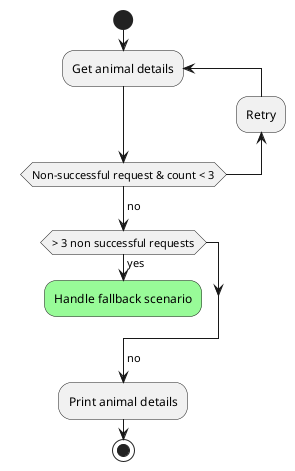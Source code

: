 @startuml
start

repeat :Get animal details;
backward:Retry;
repeat while (Non-successful request & count < 3)
->no;
if(> 3 non successful requests) then (yes)
	#palegreen:Handle fallback scenario;
	kill
endif 
->no;
:Print animal details;
stop
@enduml